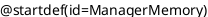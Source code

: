 @startdef(id=ManagerMemory)
' implements InterfaceMemory
  class ManagerMemory {
    +_memorySizeBytes: number
    +_memoryInt8Array: Uint8Array
    +processResponseMachineDirectives(directives: TypeDirectiveData[]): void
    +processResponseMachineInstructions(instructions: TypeInstructionsData[]): void
    +processMemoryToUpdateArray(response: TypeMemoryToUpdate[]): void
    +getMemoryWordByIndex(index: number): Int32
    +getMemoryWordByAddress(address: string): Int32
    +getMemoryWordBinaryByIndex(index: number): string
    +setMemoryWordByIndex(index: number, data: Int32): void
    +setMemoryWordByAddress(address: string, data: Int32): void
    +setMemoryWordBinaryByAddress(address: string, binary32: string): void
    +setMemoryWordBinaryByIndex(index: number, binary32: string): void
    +getMemoryByteBinaryByIndex(index: number): string
    +setMemoryByteBinaryByIndex(index: number, binary: string): void
    +setMemoryByteBinaryByAddress(address: string, binary08: string): void
    +getMemoryHalfWordBinaryByIndex(index: number): string
    +setMemoryHalfWordBinaryByIndex(index: number, binary16: string): void
    +setMemoryHalfWordBinaryByAddress(address: string, binary16: string): void
    +setMemoryFloatBinaryByAddress(address: string, binary32: string): void
    +setMemoryDoubleBinaryByAddress(address: string, binary64: string): void
    -setMemory_stringBinary_ByIndex(index: number, binary_08_16_32_64: string): void
    +getAllMemoryWord(): Int32[]
    +getAllIndexByWord(): number[]
    +setSize(memorySize: number): void
    +getAllMemory(): TypeMemory[]
    +reset(newMemorySizeBytes: number): void
  }
@enddef

@startdef(id=ManagerBreakpoints)
' implements InterfaceBreakpoints
  class ManagerBreakpoints {
    +_breakpoints: TypeBreakpoints
    +toggleBreakpoint(lineNumber: number): void
    +getBreakpoint(lineNumber: number): boolean
    +updateManager(breakpoints: TypeBreakpoints): void
    +getAllBreakpoints(): TypeBreakpoints
    +getAllLinesWithBreakpoints(): number[]
    +isBreakpoint(line: number): boolean
    +reset(): void
  }
@enddef

@startdef(id=ManagerStatistics)
  ' implements InterfaceDataStatistics
  class ManagerStatistics {
    +_data: TypeDataStatistics
    +processResponse(response: Partial<TypeDataStatistics>): void
    +getData(): TypeDataStatistics
    +reset(): void
  }
@enddef

@startdef(id=ManagerRegisters)
  ' implements InterfaceRegisters
  class ManagerRegisters {
    +PC: Int32
    +IMAR: Int32
    +IR: Int32
    +A: Int32
    +AHI: Int32
    +B: Int32
    +BHI: Int32
    +BTA: Int32
    +ALU: Int32
    +ALUHI: Int32
    +FPSR: Int32
    +DMAR: Int32
    +SDR: Int32
    +SDRHI: Int32
    +LDR: Int32
    +LDRHI: Int32
    +R: Int32[]
    +F: Float32[]
    +processRegisterToUpdateArray(response: TypeRegisterToUpdate[]): void
    +setRegisterControlWithHexadecimal(registerControl: TypeRegisterControl, hexadecimal: string): void
    +setRegisterIntegerWithHexadecimal(index: number, hexadecimal: string): void
    +setRegisterFloatWithHexadecimal(index: number, hexadecimal: string): void
    +setRegisterDoubleWithHexadecimal(index: number, hexadecimal: string): void
    +setRegisterControlWithBinary(registerControl: TypeRegisterControl, binary: string): void
    +setRegisterIntegerWithBinary(index: number, binary: string): void
    +setRegisterFloatWithBinary(index: number, binary: string): void
    +setRegisterDoubleWithBinary(index: number, binary: string): void
    +reset(): void
  }
@enddef

